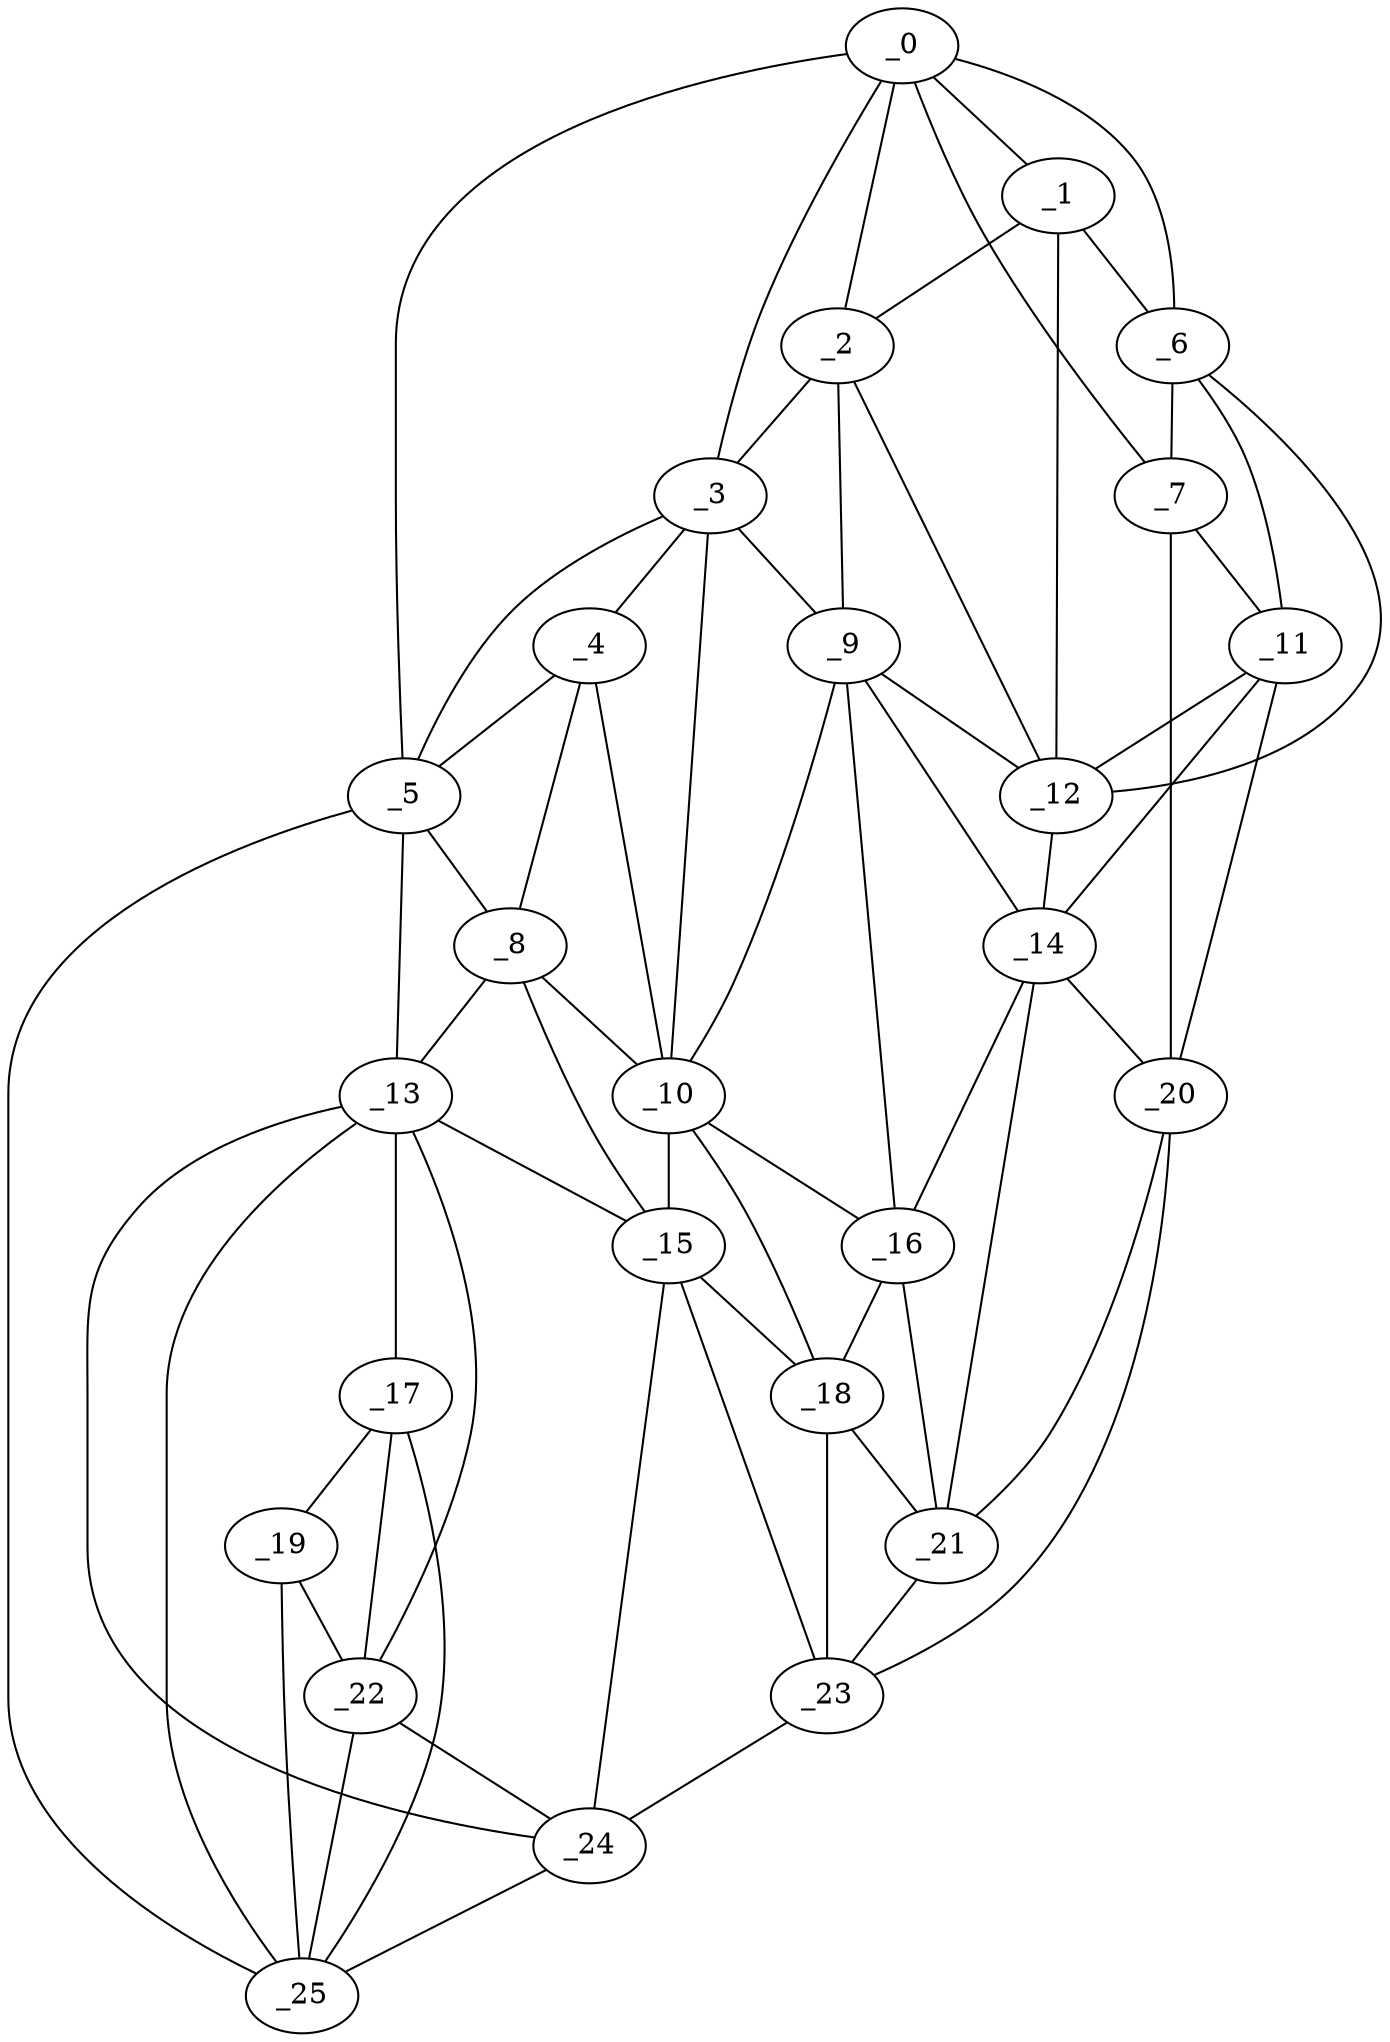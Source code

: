 graph "obj99__270.gxl" {
	_0	 [x=36,
		y=9];
	_1	 [x=37,
		y=16];
	_0 -- _1	 [valence=1];
	_2	 [x=38,
		y=40];
	_0 -- _2	 [valence=2];
	_3	 [x=38,
		y=47];
	_0 -- _3	 [valence=1];
	_5	 [x=39,
		y=118];
	_0 -- _5	 [valence=1];
	_6	 [x=44,
		y=12];
	_0 -- _6	 [valence=2];
	_7	 [x=50,
		y=4];
	_0 -- _7	 [valence=1];
	_1 -- _2	 [valence=2];
	_1 -- _6	 [valence=2];
	_12	 [x=63,
		y=32];
	_1 -- _12	 [valence=1];
	_2 -- _3	 [valence=2];
	_9	 [x=62,
		y=37];
	_2 -- _9	 [valence=1];
	_2 -- _12	 [valence=2];
	_4	 [x=39,
		y=64];
	_3 -- _4	 [valence=2];
	_3 -- _5	 [valence=1];
	_3 -- _9	 [valence=2];
	_10	 [x=62,
		y=54];
	_3 -- _10	 [valence=2];
	_4 -- _5	 [valence=2];
	_8	 [x=61,
		y=67];
	_4 -- _8	 [valence=2];
	_4 -- _10	 [valence=2];
	_5 -- _8	 [valence=2];
	_13	 [x=63,
		y=115];
	_5 -- _13	 [valence=1];
	_25	 [x=97,
		y=115];
	_5 -- _25	 [valence=1];
	_6 -- _7	 [valence=2];
	_11	 [x=63,
		y=12];
	_6 -- _11	 [valence=1];
	_6 -- _12	 [valence=2];
	_7 -- _11	 [valence=2];
	_20	 [x=96,
		y=16];
	_7 -- _20	 [valence=1];
	_8 -- _10	 [valence=2];
	_8 -- _13	 [valence=1];
	_15	 [x=89,
		y=73];
	_8 -- _15	 [valence=2];
	_9 -- _10	 [valence=2];
	_9 -- _12	 [valence=1];
	_14	 [x=87,
		y=33];
	_9 -- _14	 [valence=2];
	_16	 [x=91,
		y=39];
	_9 -- _16	 [valence=2];
	_10 -- _15	 [valence=2];
	_10 -- _16	 [valence=1];
	_18	 [x=95,
		y=52];
	_10 -- _18	 [valence=2];
	_11 -- _12	 [valence=2];
	_11 -- _14	 [valence=1];
	_11 -- _20	 [valence=1];
	_12 -- _14	 [valence=2];
	_13 -- _15	 [valence=2];
	_17	 [x=91,
		y=110];
	_13 -- _17	 [valence=1];
	_22	 [x=96,
		y=100];
	_13 -- _22	 [valence=2];
	_24	 [x=97,
		y=92];
	_13 -- _24	 [valence=2];
	_13 -- _25	 [valence=2];
	_14 -- _16	 [valence=2];
	_14 -- _20	 [valence=1];
	_21	 [x=96,
		y=24];
	_14 -- _21	 [valence=2];
	_15 -- _18	 [valence=2];
	_23	 [x=97,
		y=72];
	_15 -- _23	 [valence=2];
	_15 -- _24	 [valence=2];
	_16 -- _18	 [valence=2];
	_16 -- _21	 [valence=2];
	_19	 [x=95,
		y=108];
	_17 -- _19	 [valence=2];
	_17 -- _22	 [valence=2];
	_17 -- _25	 [valence=1];
	_18 -- _21	 [valence=2];
	_18 -- _23	 [valence=1];
	_19 -- _22	 [valence=1];
	_19 -- _25	 [valence=2];
	_20 -- _21	 [valence=1];
	_20 -- _23	 [valence=1];
	_21 -- _23	 [valence=2];
	_22 -- _24	 [valence=2];
	_22 -- _25	 [valence=2];
	_23 -- _24	 [valence=1];
	_24 -- _25	 [valence=1];
}
